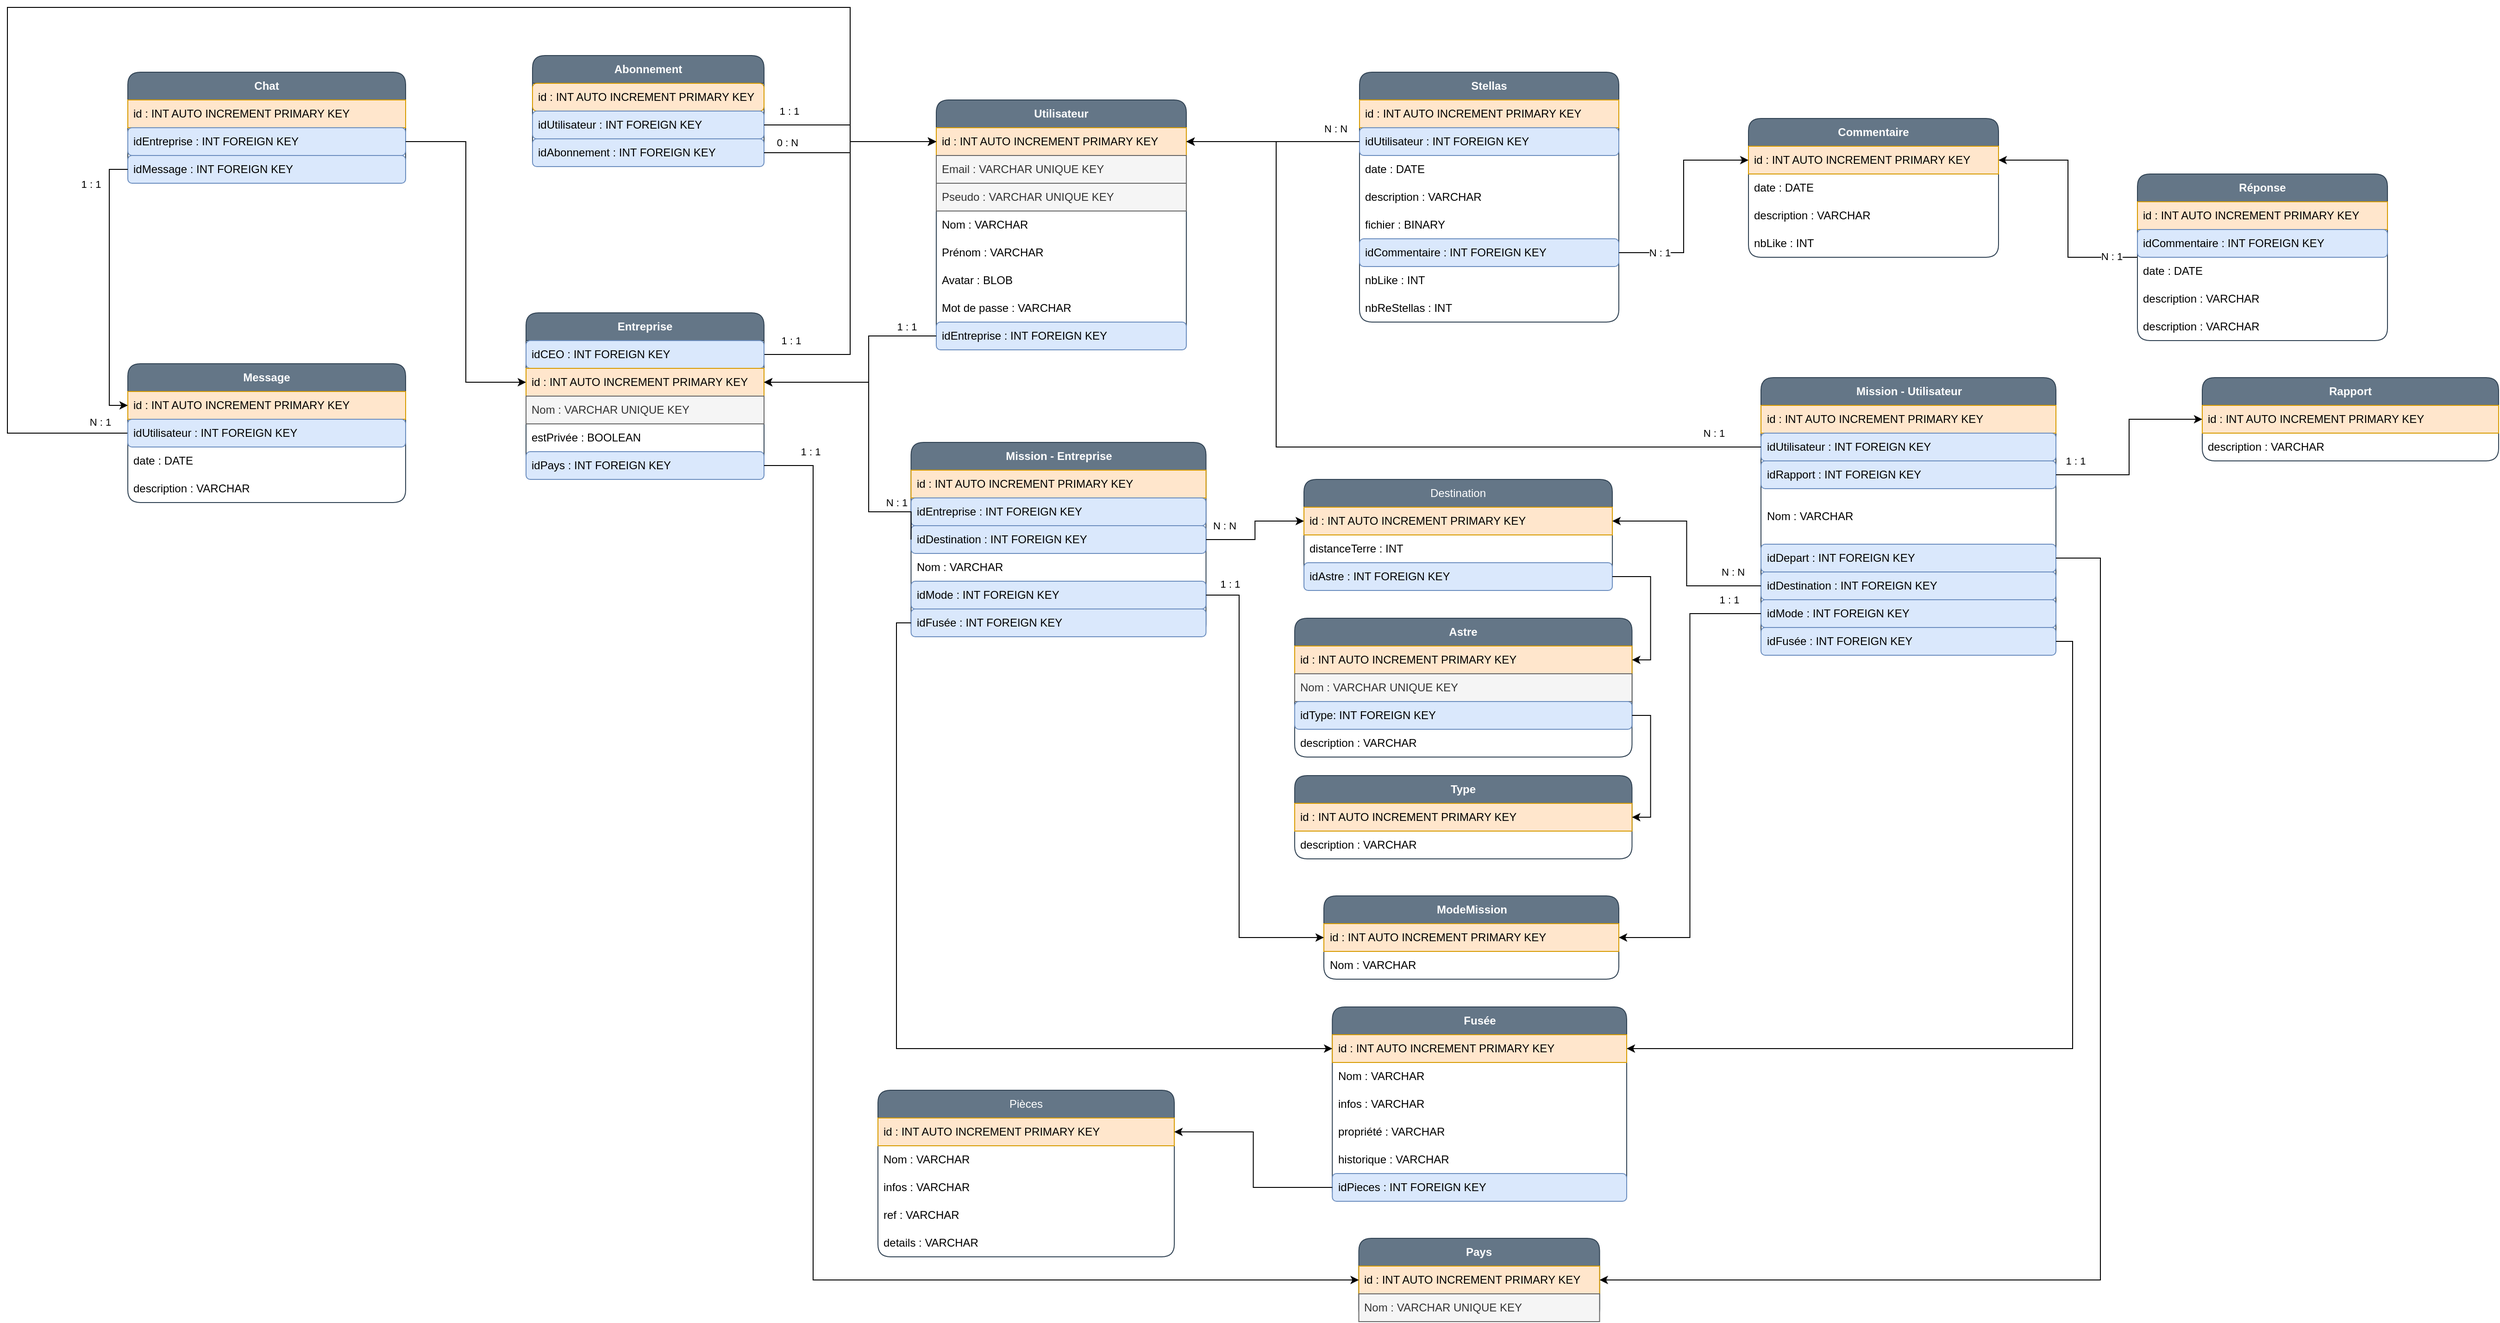 <mxfile version="20.6.0" type="device"><diagram id="YIaNs2E3oQlXvLPBKSdE" name="Page-1"><mxGraphModel dx="6325" dy="2394" grid="1" gridSize="10" guides="1" tooltips="1" connect="1" arrows="1" fold="1" page="1" pageScale="1" pageWidth="827" pageHeight="1169" math="0" shadow="0"><root><mxCell id="0"/><mxCell id="1" parent="0"/><mxCell id="1W0jb8UAsq2ZLeZGQv6c-2" value="&lt;b&gt;Utilisateur&lt;/b&gt;" style="swimlane;fontStyle=0;childLayout=stackLayout;horizontal=1;startSize=30;horizontalStack=0;resizeParent=1;resizeParentMax=0;resizeLast=0;collapsible=1;marginBottom=0;whiteSpace=wrap;html=1;rounded=1;fillColor=#647687;strokeColor=#314354;fontColor=#ffffff;" vertex="1" parent="1"><mxGeometry x="-87" y="300" width="270" height="270" as="geometry"/></mxCell><mxCell id="1W0jb8UAsq2ZLeZGQv6c-71" value="id : INT AUTO INCREMENT PRIMARY KEY" style="text;strokeColor=#d79b00;fillColor=#ffe6cc;align=left;verticalAlign=middle;spacingLeft=4;spacingRight=4;overflow=hidden;points=[[0,0.5],[1,0.5]];portConstraint=eastwest;rotatable=0;whiteSpace=wrap;html=1;" vertex="1" parent="1W0jb8UAsq2ZLeZGQv6c-2"><mxGeometry y="30" width="270" height="30" as="geometry"/></mxCell><mxCell id="1W0jb8UAsq2ZLeZGQv6c-69" value="Email : VARCHAR UNIQUE KEY" style="text;strokeColor=#666666;fillColor=#f5f5f5;align=left;verticalAlign=middle;spacingLeft=4;spacingRight=4;overflow=hidden;points=[[0,0.5],[1,0.5]];portConstraint=eastwest;rotatable=0;whiteSpace=wrap;html=1;fontColor=#333333;" vertex="1" parent="1W0jb8UAsq2ZLeZGQv6c-2"><mxGeometry y="60" width="270" height="30" as="geometry"/></mxCell><mxCell id="1W0jb8UAsq2ZLeZGQv6c-3" value="Pseudo : VARCHAR UNIQUE KEY" style="text;strokeColor=#666666;fillColor=#f5f5f5;align=left;verticalAlign=middle;spacingLeft=4;spacingRight=4;overflow=hidden;points=[[0,0.5],[1,0.5]];portConstraint=eastwest;rotatable=0;whiteSpace=wrap;html=1;fontColor=#333333;" vertex="1" parent="1W0jb8UAsq2ZLeZGQv6c-2"><mxGeometry y="90" width="270" height="30" as="geometry"/></mxCell><mxCell id="1W0jb8UAsq2ZLeZGQv6c-67" value="Nom : VARCHAR" style="text;strokeColor=none;fillColor=none;align=left;verticalAlign=middle;spacingLeft=4;spacingRight=4;overflow=hidden;points=[[0,0.5],[1,0.5]];portConstraint=eastwest;rotatable=0;whiteSpace=wrap;html=1;" vertex="1" parent="1W0jb8UAsq2ZLeZGQv6c-2"><mxGeometry y="120" width="270" height="30" as="geometry"/></mxCell><mxCell id="1W0jb8UAsq2ZLeZGQv6c-68" value="Prénom : VARCHAR" style="text;strokeColor=none;fillColor=none;align=left;verticalAlign=middle;spacingLeft=4;spacingRight=4;overflow=hidden;points=[[0,0.5],[1,0.5]];portConstraint=eastwest;rotatable=0;whiteSpace=wrap;html=1;" vertex="1" parent="1W0jb8UAsq2ZLeZGQv6c-2"><mxGeometry y="150" width="270" height="30" as="geometry"/></mxCell><mxCell id="1W0jb8UAsq2ZLeZGQv6c-72" value="Avatar : BLOB" style="text;strokeColor=none;fillColor=none;align=left;verticalAlign=middle;spacingLeft=4;spacingRight=4;overflow=hidden;points=[[0,0.5],[1,0.5]];portConstraint=eastwest;rotatable=0;whiteSpace=wrap;html=1;" vertex="1" parent="1W0jb8UAsq2ZLeZGQv6c-2"><mxGeometry y="180" width="270" height="30" as="geometry"/></mxCell><mxCell id="1W0jb8UAsq2ZLeZGQv6c-70" value="Mot de passe : VARCHAR" style="text;strokeColor=none;fillColor=none;align=left;verticalAlign=middle;spacingLeft=4;spacingRight=4;overflow=hidden;points=[[0,0.5],[1,0.5]];portConstraint=eastwest;rotatable=0;whiteSpace=wrap;html=1;" vertex="1" parent="1W0jb8UAsq2ZLeZGQv6c-2"><mxGeometry y="210" width="270" height="30" as="geometry"/></mxCell><mxCell id="1W0jb8UAsq2ZLeZGQv6c-85" value="idEntreprise : INT FOREIGN KEY" style="text;strokeColor=#6c8ebf;fillColor=#dae8fc;align=left;verticalAlign=middle;spacingLeft=4;spacingRight=4;overflow=hidden;points=[[0,0.5],[1,0.5]];portConstraint=eastwest;rotatable=0;whiteSpace=wrap;html=1;rounded=1;" vertex="1" parent="1W0jb8UAsq2ZLeZGQv6c-2"><mxGeometry y="240" width="270" height="30" as="geometry"/></mxCell><mxCell id="1W0jb8UAsq2ZLeZGQv6c-6" value="&lt;b&gt;Mission - Entreprise&lt;/b&gt;" style="swimlane;fontStyle=0;childLayout=stackLayout;horizontal=1;startSize=30;horizontalStack=0;resizeParent=1;resizeParentMax=0;resizeLast=0;collapsible=1;marginBottom=0;whiteSpace=wrap;html=1;rounded=1;fillColor=#647687;fontColor=#ffffff;strokeColor=#314354;" vertex="1" parent="1"><mxGeometry x="-114.25" y="670" width="318.5" height="210" as="geometry"/></mxCell><mxCell id="1W0jb8UAsq2ZLeZGQv6c-98" value="id : INT AUTO INCREMENT PRIMARY KEY" style="text;strokeColor=#d79b00;fillColor=#ffe6cc;align=left;verticalAlign=middle;spacingLeft=4;spacingRight=4;overflow=hidden;points=[[0,0.5],[1,0.5]];portConstraint=eastwest;rotatable=0;whiteSpace=wrap;html=1;" vertex="1" parent="1W0jb8UAsq2ZLeZGQv6c-6"><mxGeometry y="30" width="318.5" height="30" as="geometry"/></mxCell><mxCell id="1W0jb8UAsq2ZLeZGQv6c-105" value="idEntreprise : INT FOREIGN KEY" style="text;strokeColor=#6c8ebf;fillColor=#dae8fc;align=left;verticalAlign=middle;spacingLeft=4;spacingRight=4;overflow=hidden;points=[[0,0.5],[1,0.5]];portConstraint=eastwest;rotatable=0;whiteSpace=wrap;html=1;rounded=1;" vertex="1" parent="1W0jb8UAsq2ZLeZGQv6c-6"><mxGeometry y="60" width="318.5" height="30" as="geometry"/></mxCell><mxCell id="1W0jb8UAsq2ZLeZGQv6c-169" value="idDestination : INT FOREIGN KEY" style="text;strokeColor=#6c8ebf;fillColor=#dae8fc;align=left;verticalAlign=middle;spacingLeft=4;spacingRight=4;overflow=hidden;points=[[0,0.5],[1,0.5]];portConstraint=eastwest;rotatable=0;whiteSpace=wrap;html=1;rounded=1;" vertex="1" parent="1W0jb8UAsq2ZLeZGQv6c-6"><mxGeometry y="90" width="318.5" height="30" as="geometry"/></mxCell><mxCell id="1W0jb8UAsq2ZLeZGQv6c-108" value="Nom : VARCHAR" style="text;strokeColor=none;fillColor=none;align=left;verticalAlign=middle;spacingLeft=4;spacingRight=4;overflow=hidden;points=[[0,0.5],[1,0.5]];portConstraint=eastwest;rotatable=0;whiteSpace=wrap;html=1;" vertex="1" parent="1W0jb8UAsq2ZLeZGQv6c-6"><mxGeometry y="120" width="318.5" height="30" as="geometry"/></mxCell><mxCell id="1W0jb8UAsq2ZLeZGQv6c-115" value="idMode : INT FOREIGN KEY" style="text;strokeColor=#6c8ebf;fillColor=#dae8fc;align=left;verticalAlign=middle;spacingLeft=4;spacingRight=4;overflow=hidden;points=[[0,0.5],[1,0.5]];portConstraint=eastwest;rotatable=0;whiteSpace=wrap;html=1;rounded=1;" vertex="1" parent="1W0jb8UAsq2ZLeZGQv6c-6"><mxGeometry y="150" width="318.5" height="30" as="geometry"/></mxCell><mxCell id="1W0jb8UAsq2ZLeZGQv6c-195" value="idFusée : INT FOREIGN KEY" style="text;strokeColor=#6c8ebf;fillColor=#dae8fc;align=left;verticalAlign=middle;spacingLeft=4;spacingRight=4;overflow=hidden;points=[[0,0.5],[1,0.5]];portConstraint=eastwest;rotatable=0;whiteSpace=wrap;html=1;rounded=1;" vertex="1" parent="1W0jb8UAsq2ZLeZGQv6c-6"><mxGeometry y="180" width="318.5" height="30" as="geometry"/></mxCell><mxCell id="1W0jb8UAsq2ZLeZGQv6c-14" value="&lt;b&gt;Stellas&lt;/b&gt;" style="swimlane;fontStyle=0;childLayout=stackLayout;horizontal=1;startSize=30;horizontalStack=0;resizeParent=1;resizeParentMax=0;resizeLast=0;collapsible=1;marginBottom=0;whiteSpace=wrap;html=1;rounded=1;fillColor=#647687;fontColor=#ffffff;strokeColor=#314354;" vertex="1" parent="1"><mxGeometry x="370" y="270" width="280" height="270" as="geometry"/></mxCell><mxCell id="1W0jb8UAsq2ZLeZGQv6c-118" value="id : INT AUTO INCREMENT PRIMARY KEY" style="text;strokeColor=#d79b00;fillColor=#ffe6cc;align=left;verticalAlign=middle;spacingLeft=4;spacingRight=4;overflow=hidden;points=[[0,0.5],[1,0.5]];portConstraint=eastwest;rotatable=0;whiteSpace=wrap;html=1;" vertex="1" parent="1W0jb8UAsq2ZLeZGQv6c-14"><mxGeometry y="30" width="280" height="30" as="geometry"/></mxCell><mxCell id="1W0jb8UAsq2ZLeZGQv6c-119" value="idUtilisateur : INT FOREIGN KEY" style="text;strokeColor=#6c8ebf;fillColor=#dae8fc;align=left;verticalAlign=middle;spacingLeft=4;spacingRight=4;overflow=hidden;points=[[0,0.5],[1,0.5]];portConstraint=eastwest;rotatable=0;whiteSpace=wrap;html=1;rounded=1;" vertex="1" parent="1W0jb8UAsq2ZLeZGQv6c-14"><mxGeometry y="60" width="280" height="30" as="geometry"/></mxCell><mxCell id="1W0jb8UAsq2ZLeZGQv6c-15" value="date : DATE" style="text;strokeColor=none;fillColor=none;align=left;verticalAlign=middle;spacingLeft=4;spacingRight=4;overflow=hidden;points=[[0,0.5],[1,0.5]];portConstraint=eastwest;rotatable=0;whiteSpace=wrap;html=1;rounded=1;" vertex="1" parent="1W0jb8UAsq2ZLeZGQv6c-14"><mxGeometry y="90" width="280" height="30" as="geometry"/></mxCell><mxCell id="1W0jb8UAsq2ZLeZGQv6c-16" value="description : VARCHAR" style="text;strokeColor=none;fillColor=none;align=left;verticalAlign=middle;spacingLeft=4;spacingRight=4;overflow=hidden;points=[[0,0.5],[1,0.5]];portConstraint=eastwest;rotatable=0;whiteSpace=wrap;html=1;rounded=1;" vertex="1" parent="1W0jb8UAsq2ZLeZGQv6c-14"><mxGeometry y="120" width="280" height="30" as="geometry"/></mxCell><mxCell id="1W0jb8UAsq2ZLeZGQv6c-17" value="fichier : BINARY" style="text;strokeColor=none;fillColor=none;align=left;verticalAlign=middle;spacingLeft=4;spacingRight=4;overflow=hidden;points=[[0,0.5],[1,0.5]];portConstraint=eastwest;rotatable=0;whiteSpace=wrap;html=1;rounded=1;" vertex="1" parent="1W0jb8UAsq2ZLeZGQv6c-14"><mxGeometry y="150" width="280" height="30" as="geometry"/></mxCell><mxCell id="1W0jb8UAsq2ZLeZGQv6c-123" value="idCommentaire : INT FOREIGN KEY" style="text;strokeColor=#6c8ebf;fillColor=#dae8fc;align=left;verticalAlign=middle;spacingLeft=4;spacingRight=4;overflow=hidden;points=[[0,0.5],[1,0.5]];portConstraint=eastwest;rotatable=0;whiteSpace=wrap;html=1;rounded=1;" vertex="1" parent="1W0jb8UAsq2ZLeZGQv6c-14"><mxGeometry y="180" width="280" height="30" as="geometry"/></mxCell><mxCell id="1W0jb8UAsq2ZLeZGQv6c-130" value="nbLike : INT" style="text;strokeColor=none;fillColor=none;align=left;verticalAlign=middle;spacingLeft=4;spacingRight=4;overflow=hidden;points=[[0,0.5],[1,0.5]];portConstraint=eastwest;rotatable=0;whiteSpace=wrap;html=1;rounded=1;" vertex="1" parent="1W0jb8UAsq2ZLeZGQv6c-14"><mxGeometry y="210" width="280" height="30" as="geometry"/></mxCell><mxCell id="1W0jb8UAsq2ZLeZGQv6c-131" value="nbReStellas : INT" style="text;strokeColor=none;fillColor=none;align=left;verticalAlign=middle;spacingLeft=4;spacingRight=4;overflow=hidden;points=[[0,0.5],[1,0.5]];portConstraint=eastwest;rotatable=0;whiteSpace=wrap;html=1;rounded=1;" vertex="1" parent="1W0jb8UAsq2ZLeZGQv6c-14"><mxGeometry y="240" width="280" height="30" as="geometry"/></mxCell><mxCell id="1W0jb8UAsq2ZLeZGQv6c-31" value="&lt;b&gt;Rapport&lt;/b&gt;" style="swimlane;fontStyle=0;childLayout=stackLayout;horizontal=1;startSize=30;horizontalStack=0;resizeParent=1;resizeParentMax=0;resizeLast=0;collapsible=1;marginBottom=0;whiteSpace=wrap;html=1;rounded=1;fillColor=#647687;fontColor=#ffffff;strokeColor=#314354;" vertex="1" parent="1"><mxGeometry x="1280" y="600" width="320" height="90" as="geometry"/></mxCell><mxCell id="1W0jb8UAsq2ZLeZGQv6c-184" value="id : INT AUTO INCREMENT PRIMARY KEY" style="text;strokeColor=#d79b00;fillColor=#ffe6cc;align=left;verticalAlign=middle;spacingLeft=4;spacingRight=4;overflow=hidden;points=[[0,0.5],[1,0.5]];portConstraint=eastwest;rotatable=0;whiteSpace=wrap;html=1;" vertex="1" parent="1W0jb8UAsq2ZLeZGQv6c-31"><mxGeometry y="30" width="320" height="30" as="geometry"/></mxCell><mxCell id="1W0jb8UAsq2ZLeZGQv6c-34" value="description : VARCHAR" style="text;strokeColor=none;fillColor=none;align=left;verticalAlign=middle;spacingLeft=4;spacingRight=4;overflow=hidden;points=[[0,0.5],[1,0.5]];portConstraint=eastwest;rotatable=0;whiteSpace=wrap;html=1;rounded=1;" vertex="1" parent="1W0jb8UAsq2ZLeZGQv6c-31"><mxGeometry y="60" width="320" height="30" as="geometry"/></mxCell><mxCell id="1W0jb8UAsq2ZLeZGQv6c-96" style="edgeStyle=orthogonalEdgeStyle;rounded=0;orthogonalLoop=1;jettySize=auto;html=1;exitX=1;exitY=0.25;exitDx=0;exitDy=0;entryX=0;entryY=0.5;entryDx=0;entryDy=0;" edge="1" parent="1" source="1W0jb8UAsq2ZLeZGQv6c-35" target="1W0jb8UAsq2ZLeZGQv6c-71"><mxGeometry relative="1" as="geometry"/></mxCell><mxCell id="1W0jb8UAsq2ZLeZGQv6c-97" value="1 : 1" style="edgeLabel;html=1;align=center;verticalAlign=middle;resizable=0;points=[];" vertex="1" connectable="0" parent="1W0jb8UAsq2ZLeZGQv6c-96"><mxGeometry x="-0.86" relative="1" as="geometry"><mxPoint y="-15" as="offset"/></mxGeometry></mxCell><mxCell id="1W0jb8UAsq2ZLeZGQv6c-35" value="&lt;b&gt;Entreprise&lt;/b&gt;" style="swimlane;fontStyle=0;childLayout=stackLayout;horizontal=1;startSize=30;horizontalStack=0;resizeParent=1;resizeParentMax=0;resizeLast=0;collapsible=1;marginBottom=0;whiteSpace=wrap;html=1;rounded=1;fillColor=#647687;fontColor=#ffffff;strokeColor=#314354;" vertex="1" parent="1"><mxGeometry x="-530" y="530" width="257" height="180" as="geometry"/></mxCell><mxCell id="1W0jb8UAsq2ZLeZGQv6c-95" value="idCEO : INT FOREIGN KEY" style="text;strokeColor=#6c8ebf;fillColor=#dae8fc;align=left;verticalAlign=middle;spacingLeft=4;spacingRight=4;overflow=hidden;points=[[0,0.5],[1,0.5]];portConstraint=eastwest;rotatable=0;whiteSpace=wrap;html=1;rounded=1;" vertex="1" parent="1W0jb8UAsq2ZLeZGQv6c-35"><mxGeometry y="30" width="257" height="30" as="geometry"/></mxCell><mxCell id="1W0jb8UAsq2ZLeZGQv6c-81" value="id : INT AUTO INCREMENT PRIMARY KEY" style="text;strokeColor=#d79b00;fillColor=#ffe6cc;align=left;verticalAlign=middle;spacingLeft=4;spacingRight=4;overflow=hidden;points=[[0,0.5],[1,0.5]];portConstraint=eastwest;rotatable=0;whiteSpace=wrap;html=1;" vertex="1" parent="1W0jb8UAsq2ZLeZGQv6c-35"><mxGeometry y="60" width="257" height="30" as="geometry"/></mxCell><mxCell id="1W0jb8UAsq2ZLeZGQv6c-82" value="Nom : VARCHAR UNIQUE KEY" style="text;strokeColor=#666666;fillColor=#f5f5f5;align=left;verticalAlign=middle;spacingLeft=4;spacingRight=4;overflow=hidden;points=[[0,0.5],[1,0.5]];portConstraint=eastwest;rotatable=0;whiteSpace=wrap;html=1;fontColor=#333333;" vertex="1" parent="1W0jb8UAsq2ZLeZGQv6c-35"><mxGeometry y="90" width="257" height="30" as="geometry"/></mxCell><mxCell id="1W0jb8UAsq2ZLeZGQv6c-36" value="estPrivée : BOOLEAN" style="text;strokeColor=none;fillColor=none;align=left;verticalAlign=middle;spacingLeft=4;spacingRight=4;overflow=hidden;points=[[0,0.5],[1,0.5]];portConstraint=eastwest;rotatable=0;whiteSpace=wrap;html=1;rounded=1;" vertex="1" parent="1W0jb8UAsq2ZLeZGQv6c-35"><mxGeometry y="120" width="257" height="30" as="geometry"/></mxCell><mxCell id="1W0jb8UAsq2ZLeZGQv6c-91" value="idPays : INT FOREIGN KEY" style="text;strokeColor=#6c8ebf;fillColor=#dae8fc;align=left;verticalAlign=middle;spacingLeft=4;spacingRight=4;overflow=hidden;points=[[0,0.5],[1,0.5]];portConstraint=eastwest;rotatable=0;whiteSpace=wrap;html=1;rounded=1;" vertex="1" parent="1W0jb8UAsq2ZLeZGQv6c-35"><mxGeometry y="150" width="257" height="30" as="geometry"/></mxCell><mxCell id="1W0jb8UAsq2ZLeZGQv6c-39" value="&lt;b&gt;Pays&lt;/b&gt;" style="swimlane;fontStyle=0;childLayout=stackLayout;horizontal=1;startSize=30;horizontalStack=0;resizeParent=1;resizeParentMax=0;resizeLast=0;collapsible=1;marginBottom=0;whiteSpace=wrap;html=1;rounded=1;fillColor=#647687;fontColor=#ffffff;strokeColor=#314354;" vertex="1" parent="1"><mxGeometry x="369.25" y="1530" width="260" height="90" as="geometry"/></mxCell><mxCell id="1W0jb8UAsq2ZLeZGQv6c-89" value="id : INT AUTO INCREMENT PRIMARY KEY" style="text;strokeColor=#d79b00;fillColor=#ffe6cc;align=left;verticalAlign=middle;spacingLeft=4;spacingRight=4;overflow=hidden;points=[[0,0.5],[1,0.5]];portConstraint=eastwest;rotatable=0;whiteSpace=wrap;html=1;" vertex="1" parent="1W0jb8UAsq2ZLeZGQv6c-39"><mxGeometry y="30" width="260" height="30" as="geometry"/></mxCell><mxCell id="1W0jb8UAsq2ZLeZGQv6c-90" value="Nom : VARCHAR UNIQUE KEY" style="text;strokeColor=#666666;fillColor=#f5f5f5;align=left;verticalAlign=middle;spacingLeft=4;spacingRight=4;overflow=hidden;points=[[0,0.5],[1,0.5]];portConstraint=eastwest;rotatable=0;whiteSpace=wrap;html=1;fontColor=#333333;" vertex="1" parent="1W0jb8UAsq2ZLeZGQv6c-39"><mxGeometry y="60" width="260" height="30" as="geometry"/></mxCell><mxCell id="1W0jb8UAsq2ZLeZGQv6c-47" value="&lt;b&gt;Commentaire&lt;/b&gt;" style="swimlane;fontStyle=0;childLayout=stackLayout;horizontal=1;startSize=30;horizontalStack=0;resizeParent=1;resizeParentMax=0;resizeLast=0;collapsible=1;marginBottom=0;whiteSpace=wrap;html=1;rounded=1;fillColor=#647687;fontColor=#ffffff;strokeColor=#314354;" vertex="1" parent="1"><mxGeometry x="790" y="320" width="270" height="150" as="geometry"/></mxCell><mxCell id="1W0jb8UAsq2ZLeZGQv6c-124" value="id : INT AUTO INCREMENT PRIMARY KEY" style="text;strokeColor=#d79b00;fillColor=#ffe6cc;align=left;verticalAlign=middle;spacingLeft=4;spacingRight=4;overflow=hidden;points=[[0,0.5],[1,0.5]];portConstraint=eastwest;rotatable=0;whiteSpace=wrap;html=1;" vertex="1" parent="1W0jb8UAsq2ZLeZGQv6c-47"><mxGeometry y="30" width="270" height="30" as="geometry"/></mxCell><mxCell id="1W0jb8UAsq2ZLeZGQv6c-127" value="date : DATE" style="text;strokeColor=none;fillColor=none;align=left;verticalAlign=middle;spacingLeft=4;spacingRight=4;overflow=hidden;points=[[0,0.5],[1,0.5]];portConstraint=eastwest;rotatable=0;whiteSpace=wrap;html=1;rounded=1;" vertex="1" parent="1W0jb8UAsq2ZLeZGQv6c-47"><mxGeometry y="60" width="270" height="30" as="geometry"/></mxCell><mxCell id="1W0jb8UAsq2ZLeZGQv6c-128" value="description : VARCHAR" style="text;strokeColor=none;fillColor=none;align=left;verticalAlign=middle;spacingLeft=4;spacingRight=4;overflow=hidden;points=[[0,0.5],[1,0.5]];portConstraint=eastwest;rotatable=0;whiteSpace=wrap;html=1;rounded=1;" vertex="1" parent="1W0jb8UAsq2ZLeZGQv6c-47"><mxGeometry y="90" width="270" height="30" as="geometry"/></mxCell><mxCell id="1W0jb8UAsq2ZLeZGQv6c-248" value="nbLike : INT" style="text;strokeColor=none;fillColor=none;align=left;verticalAlign=middle;spacingLeft=4;spacingRight=4;overflow=hidden;points=[[0,0.5],[1,0.5]];portConstraint=eastwest;rotatable=0;whiteSpace=wrap;html=1;rounded=1;" vertex="1" parent="1W0jb8UAsq2ZLeZGQv6c-47"><mxGeometry y="120" width="270" height="30" as="geometry"/></mxCell><mxCell id="1W0jb8UAsq2ZLeZGQv6c-51" value="Destination" style="swimlane;fontStyle=0;childLayout=stackLayout;horizontal=1;startSize=30;horizontalStack=0;resizeParent=1;resizeParentMax=0;resizeLast=0;collapsible=1;marginBottom=0;whiteSpace=wrap;html=1;rounded=1;fillColor=#647687;fontColor=#ffffff;strokeColor=#314354;" vertex="1" parent="1"><mxGeometry x="310" y="710" width="333" height="120" as="geometry"/></mxCell><mxCell id="1W0jb8UAsq2ZLeZGQv6c-161" value="id : INT AUTO INCREMENT PRIMARY KEY" style="text;strokeColor=#d79b00;fillColor=#ffe6cc;align=left;verticalAlign=middle;spacingLeft=4;spacingRight=4;overflow=hidden;points=[[0,0.5],[1,0.5]];portConstraint=eastwest;rotatable=0;whiteSpace=wrap;html=1;" vertex="1" parent="1W0jb8UAsq2ZLeZGQv6c-51"><mxGeometry y="30" width="333" height="30" as="geometry"/></mxCell><mxCell id="1W0jb8UAsq2ZLeZGQv6c-53" value="distanceTerre : INT" style="text;strokeColor=none;fillColor=none;align=left;verticalAlign=middle;spacingLeft=4;spacingRight=4;overflow=hidden;points=[[0,0.5],[1,0.5]];portConstraint=eastwest;rotatable=0;whiteSpace=wrap;html=1;rounded=1;" vertex="1" parent="1W0jb8UAsq2ZLeZGQv6c-51"><mxGeometry y="60" width="333" height="30" as="geometry"/></mxCell><mxCell id="1W0jb8UAsq2ZLeZGQv6c-162" value="idAstre : INT FOREIGN KEY" style="text;strokeColor=#6c8ebf;fillColor=#dae8fc;align=left;verticalAlign=middle;spacingLeft=4;spacingRight=4;overflow=hidden;points=[[0,0.5],[1,0.5]];portConstraint=eastwest;rotatable=0;whiteSpace=wrap;html=1;rounded=1;" vertex="1" parent="1W0jb8UAsq2ZLeZGQv6c-51"><mxGeometry y="90" width="333" height="30" as="geometry"/></mxCell><mxCell id="1W0jb8UAsq2ZLeZGQv6c-55" value="&lt;b&gt;Chat&lt;/b&gt;" style="swimlane;fontStyle=0;childLayout=stackLayout;horizontal=1;startSize=30;horizontalStack=0;resizeParent=1;resizeParentMax=0;resizeLast=0;collapsible=1;marginBottom=0;whiteSpace=wrap;html=1;rounded=1;fillColor=#647687;fontColor=#ffffff;strokeColor=#314354;" vertex="1" parent="1"><mxGeometry x="-960" y="270" width="300" height="120" as="geometry"/></mxCell><mxCell id="1W0jb8UAsq2ZLeZGQv6c-132" value="id : INT AUTO INCREMENT PRIMARY KEY" style="text;strokeColor=#d79b00;fillColor=#ffe6cc;align=left;verticalAlign=middle;spacingLeft=4;spacingRight=4;overflow=hidden;points=[[0,0.5],[1,0.5]];portConstraint=eastwest;rotatable=0;whiteSpace=wrap;html=1;" vertex="1" parent="1W0jb8UAsq2ZLeZGQv6c-55"><mxGeometry y="30" width="300" height="30" as="geometry"/></mxCell><mxCell id="1W0jb8UAsq2ZLeZGQv6c-138" value="idEntreprise : INT FOREIGN KEY" style="text;strokeColor=#6c8ebf;fillColor=#dae8fc;align=left;verticalAlign=middle;spacingLeft=4;spacingRight=4;overflow=hidden;points=[[0,0.5],[1,0.5]];portConstraint=eastwest;rotatable=0;whiteSpace=wrap;html=1;rounded=1;" vertex="1" parent="1W0jb8UAsq2ZLeZGQv6c-55"><mxGeometry y="60" width="300" height="30" as="geometry"/></mxCell><mxCell id="1W0jb8UAsq2ZLeZGQv6c-142" value="idMessage : INT FOREIGN KEY" style="text;strokeColor=#6c8ebf;fillColor=#dae8fc;align=left;verticalAlign=middle;spacingLeft=4;spacingRight=4;overflow=hidden;points=[[0,0.5],[1,0.5]];portConstraint=eastwest;rotatable=0;whiteSpace=wrap;html=1;rounded=1;" vertex="1" parent="1W0jb8UAsq2ZLeZGQv6c-55"><mxGeometry y="90" width="300" height="30" as="geometry"/></mxCell><mxCell id="1W0jb8UAsq2ZLeZGQv6c-59" value="&lt;b&gt;Fusée&lt;/b&gt;" style="swimlane;fontStyle=0;childLayout=stackLayout;horizontal=1;startSize=30;horizontalStack=0;resizeParent=1;resizeParentMax=0;resizeLast=0;collapsible=1;marginBottom=0;whiteSpace=wrap;html=1;rounded=1;fillColor=#647687;fontColor=#ffffff;strokeColor=#314354;" vertex="1" parent="1"><mxGeometry x="340.63" y="1280" width="317.87" height="210" as="geometry"/></mxCell><mxCell id="1W0jb8UAsq2ZLeZGQv6c-187" value="id : INT AUTO INCREMENT PRIMARY KEY" style="text;strokeColor=#d79b00;fillColor=#ffe6cc;align=left;verticalAlign=middle;spacingLeft=4;spacingRight=4;overflow=hidden;points=[[0,0.5],[1,0.5]];portConstraint=eastwest;rotatable=0;whiteSpace=wrap;html=1;" vertex="1" parent="1W0jb8UAsq2ZLeZGQv6c-59"><mxGeometry y="30" width="317.87" height="30" as="geometry"/></mxCell><mxCell id="1W0jb8UAsq2ZLeZGQv6c-188" value="Nom : VARCHAR" style="text;strokeColor=none;fillColor=none;align=left;verticalAlign=middle;spacingLeft=4;spacingRight=4;overflow=hidden;points=[[0,0.5],[1,0.5]];portConstraint=eastwest;rotatable=0;whiteSpace=wrap;html=1;" vertex="1" parent="1W0jb8UAsq2ZLeZGQv6c-59"><mxGeometry y="60" width="317.87" height="30" as="geometry"/></mxCell><mxCell id="1W0jb8UAsq2ZLeZGQv6c-62" value="infos : VARCHAR" style="text;strokeColor=none;fillColor=none;align=left;verticalAlign=middle;spacingLeft=4;spacingRight=4;overflow=hidden;points=[[0,0.5],[1,0.5]];portConstraint=eastwest;rotatable=0;whiteSpace=wrap;html=1;rounded=1;" vertex="1" parent="1W0jb8UAsq2ZLeZGQv6c-59"><mxGeometry y="90" width="317.87" height="30" as="geometry"/></mxCell><mxCell id="1W0jb8UAsq2ZLeZGQv6c-190" value="propriété : VARCHAR" style="text;strokeColor=none;fillColor=none;align=left;verticalAlign=middle;spacingLeft=4;spacingRight=4;overflow=hidden;points=[[0,0.5],[1,0.5]];portConstraint=eastwest;rotatable=0;whiteSpace=wrap;html=1;rounded=1;" vertex="1" parent="1W0jb8UAsq2ZLeZGQv6c-59"><mxGeometry y="120" width="317.87" height="30" as="geometry"/></mxCell><mxCell id="1W0jb8UAsq2ZLeZGQv6c-193" value="historique : VARCHAR" style="text;strokeColor=none;fillColor=none;align=left;verticalAlign=middle;spacingLeft=4;spacingRight=4;overflow=hidden;points=[[0,0.5],[1,0.5]];portConstraint=eastwest;rotatable=0;whiteSpace=wrap;html=1;rounded=1;" vertex="1" parent="1W0jb8UAsq2ZLeZGQv6c-59"><mxGeometry y="150" width="317.87" height="30" as="geometry"/></mxCell><mxCell id="1W0jb8UAsq2ZLeZGQv6c-189" value="idPieces : INT FOREIGN KEY" style="text;strokeColor=#6c8ebf;fillColor=#dae8fc;align=left;verticalAlign=middle;spacingLeft=4;spacingRight=4;overflow=hidden;points=[[0,0.5],[1,0.5]];portConstraint=eastwest;rotatable=0;whiteSpace=wrap;html=1;rounded=1;" vertex="1" parent="1W0jb8UAsq2ZLeZGQv6c-59"><mxGeometry y="180" width="317.87" height="30" as="geometry"/></mxCell><mxCell id="1W0jb8UAsq2ZLeZGQv6c-63" value="Pièces" style="swimlane;fontStyle=0;childLayout=stackLayout;horizontal=1;startSize=30;horizontalStack=0;resizeParent=1;resizeParentMax=0;resizeLast=0;collapsible=1;marginBottom=0;whiteSpace=wrap;html=1;rounded=1;fillColor=#647687;fontColor=#ffffff;strokeColor=#314354;" vertex="1" parent="1"><mxGeometry x="-150" y="1370" width="320" height="180" as="geometry"/></mxCell><mxCell id="1W0jb8UAsq2ZLeZGQv6c-191" value="id : INT AUTO INCREMENT PRIMARY KEY" style="text;strokeColor=#d79b00;fillColor=#ffe6cc;align=left;verticalAlign=middle;spacingLeft=4;spacingRight=4;overflow=hidden;points=[[0,0.5],[1,0.5]];portConstraint=eastwest;rotatable=0;whiteSpace=wrap;html=1;" vertex="1" parent="1W0jb8UAsq2ZLeZGQv6c-63"><mxGeometry y="30" width="320" height="30" as="geometry"/></mxCell><mxCell id="1W0jb8UAsq2ZLeZGQv6c-64" value="Nom : VARCHAR" style="text;strokeColor=none;fillColor=none;align=left;verticalAlign=middle;spacingLeft=4;spacingRight=4;overflow=hidden;points=[[0,0.5],[1,0.5]];portConstraint=eastwest;rotatable=0;whiteSpace=wrap;html=1;rounded=1;" vertex="1" parent="1W0jb8UAsq2ZLeZGQv6c-63"><mxGeometry y="60" width="320" height="30" as="geometry"/></mxCell><mxCell id="1W0jb8UAsq2ZLeZGQv6c-192" value="infos : VARCHAR" style="text;strokeColor=none;fillColor=none;align=left;verticalAlign=middle;spacingLeft=4;spacingRight=4;overflow=hidden;points=[[0,0.5],[1,0.5]];portConstraint=eastwest;rotatable=0;whiteSpace=wrap;html=1;rounded=1;" vertex="1" parent="1W0jb8UAsq2ZLeZGQv6c-63"><mxGeometry y="90" width="320" height="30" as="geometry"/></mxCell><mxCell id="1W0jb8UAsq2ZLeZGQv6c-65" value="ref : VARCHAR" style="text;strokeColor=none;fillColor=none;align=left;verticalAlign=middle;spacingLeft=4;spacingRight=4;overflow=hidden;points=[[0,0.5],[1,0.5]];portConstraint=eastwest;rotatable=0;whiteSpace=wrap;html=1;rounded=1;" vertex="1" parent="1W0jb8UAsq2ZLeZGQv6c-63"><mxGeometry y="120" width="320" height="30" as="geometry"/></mxCell><mxCell id="1W0jb8UAsq2ZLeZGQv6c-66" value="details : VARCHAR" style="text;strokeColor=none;fillColor=none;align=left;verticalAlign=middle;spacingLeft=4;spacingRight=4;overflow=hidden;points=[[0,0.5],[1,0.5]];portConstraint=eastwest;rotatable=0;whiteSpace=wrap;html=1;rounded=1;" vertex="1" parent="1W0jb8UAsq2ZLeZGQv6c-63"><mxGeometry y="150" width="320" height="30" as="geometry"/></mxCell><mxCell id="1W0jb8UAsq2ZLeZGQv6c-73" value="&lt;b&gt;Abonnement&lt;/b&gt;" style="swimlane;fontStyle=0;childLayout=stackLayout;horizontal=1;startSize=30;horizontalStack=0;resizeParent=1;resizeParentMax=0;resizeLast=0;collapsible=1;marginBottom=0;whiteSpace=wrap;html=1;rounded=1;fillColor=#647687;fontColor=#ffffff;strokeColor=#314354;" vertex="1" parent="1"><mxGeometry x="-523" y="252" width="250" height="120" as="geometry"/></mxCell><mxCell id="1W0jb8UAsq2ZLeZGQv6c-76" value="id : INT AUTO INCREMENT PRIMARY KEY" style="text;strokeColor=#d79b00;fillColor=#ffe6cc;align=left;verticalAlign=middle;spacingLeft=4;spacingRight=4;overflow=hidden;points=[[0,0.5],[1,0.5]];portConstraint=eastwest;rotatable=0;whiteSpace=wrap;html=1;rounded=1;" vertex="1" parent="1W0jb8UAsq2ZLeZGQv6c-73"><mxGeometry y="30" width="250" height="30" as="geometry"/></mxCell><mxCell id="1W0jb8UAsq2ZLeZGQv6c-74" value="idUtilisateur : INT FOREIGN KEY" style="text;strokeColor=#6c8ebf;fillColor=#dae8fc;align=left;verticalAlign=middle;spacingLeft=4;spacingRight=4;overflow=hidden;points=[[0,0.5],[1,0.5]];portConstraint=eastwest;rotatable=0;whiteSpace=wrap;html=1;rounded=1;" vertex="1" parent="1W0jb8UAsq2ZLeZGQv6c-73"><mxGeometry y="60" width="250" height="30" as="geometry"/></mxCell><mxCell id="1W0jb8UAsq2ZLeZGQv6c-75" value="idAbonnement : INT FOREIGN KEY" style="text;strokeColor=#6c8ebf;fillColor=#dae8fc;align=left;verticalAlign=middle;spacingLeft=4;spacingRight=4;overflow=hidden;points=[[0,0.5],[1,0.5]];portConstraint=eastwest;rotatable=0;whiteSpace=wrap;html=1;rounded=1;" vertex="1" parent="1W0jb8UAsq2ZLeZGQv6c-73"><mxGeometry y="90" width="250" height="30" as="geometry"/></mxCell><mxCell id="1W0jb8UAsq2ZLeZGQv6c-77" style="edgeStyle=orthogonalEdgeStyle;rounded=0;orthogonalLoop=1;jettySize=auto;html=1;entryX=0;entryY=0.5;entryDx=0;entryDy=0;" edge="1" parent="1" source="1W0jb8UAsq2ZLeZGQv6c-74" target="1W0jb8UAsq2ZLeZGQv6c-71"><mxGeometry relative="1" as="geometry"/></mxCell><mxCell id="1W0jb8UAsq2ZLeZGQv6c-83" value="1 : 1" style="edgeLabel;html=1;align=center;verticalAlign=middle;resizable=0;points=[];" vertex="1" connectable="0" parent="1W0jb8UAsq2ZLeZGQv6c-77"><mxGeometry x="-0.723" relative="1" as="geometry"><mxPoint x="-2" y="-15" as="offset"/></mxGeometry></mxCell><mxCell id="1W0jb8UAsq2ZLeZGQv6c-80" style="edgeStyle=orthogonalEdgeStyle;rounded=0;orthogonalLoop=1;jettySize=auto;html=1;entryX=0;entryY=0.5;entryDx=0;entryDy=0;" edge="1" parent="1" source="1W0jb8UAsq2ZLeZGQv6c-75" target="1W0jb8UAsq2ZLeZGQv6c-71"><mxGeometry relative="1" as="geometry"/></mxCell><mxCell id="1W0jb8UAsq2ZLeZGQv6c-84" value="0 : N" style="edgeLabel;html=1;align=center;verticalAlign=middle;resizable=0;points=[];" vertex="1" connectable="0" parent="1W0jb8UAsq2ZLeZGQv6c-80"><mxGeometry x="-0.78" y="1" relative="1" as="geometry"><mxPoint x="3" y="-10" as="offset"/></mxGeometry></mxCell><mxCell id="1W0jb8UAsq2ZLeZGQv6c-86" style="edgeStyle=orthogonalEdgeStyle;rounded=0;orthogonalLoop=1;jettySize=auto;html=1;entryX=1;entryY=0.5;entryDx=0;entryDy=0;" edge="1" parent="1" source="1W0jb8UAsq2ZLeZGQv6c-85" target="1W0jb8UAsq2ZLeZGQv6c-81"><mxGeometry relative="1" as="geometry"><Array as="points"><mxPoint x="-160" y="555"/><mxPoint x="-160" y="605"/></Array></mxGeometry></mxCell><mxCell id="1W0jb8UAsq2ZLeZGQv6c-88" value="1 : 1" style="edgeLabel;html=1;align=center;verticalAlign=middle;resizable=0;points=[];" vertex="1" connectable="0" parent="1W0jb8UAsq2ZLeZGQv6c-86"><mxGeometry x="-0.592" y="2" relative="1" as="geometry"><mxPoint x="16" y="-12" as="offset"/></mxGeometry></mxCell><mxCell id="1W0jb8UAsq2ZLeZGQv6c-99" value="&lt;b&gt;Mission - Utilisateur&lt;/b&gt;" style="swimlane;fontStyle=0;childLayout=stackLayout;horizontal=1;startSize=30;horizontalStack=0;resizeParent=1;resizeParentMax=0;resizeLast=0;collapsible=1;marginBottom=0;whiteSpace=wrap;html=1;rounded=1;fillColor=#647687;fontColor=#ffffff;strokeColor=#314354;" vertex="1" parent="1"><mxGeometry x="803.5" y="600" width="318.5" height="300" as="geometry"/></mxCell><mxCell id="1W0jb8UAsq2ZLeZGQv6c-100" value="id : INT AUTO INCREMENT PRIMARY KEY" style="text;strokeColor=#d79b00;fillColor=#ffe6cc;align=left;verticalAlign=middle;spacingLeft=4;spacingRight=4;overflow=hidden;points=[[0,0.5],[1,0.5]];portConstraint=eastwest;rotatable=0;whiteSpace=wrap;html=1;" vertex="1" parent="1W0jb8UAsq2ZLeZGQv6c-99"><mxGeometry y="30" width="318.5" height="30" as="geometry"/></mxCell><mxCell id="1W0jb8UAsq2ZLeZGQv6c-154" value="idUtilisateur : INT FOREIGN KEY" style="text;strokeColor=#6c8ebf;fillColor=#dae8fc;align=left;verticalAlign=middle;spacingLeft=4;spacingRight=4;overflow=hidden;points=[[0,0.5],[1,0.5]];portConstraint=eastwest;rotatable=0;whiteSpace=wrap;html=1;rounded=1;" vertex="1" parent="1W0jb8UAsq2ZLeZGQv6c-99"><mxGeometry y="60" width="318.5" height="30" as="geometry"/></mxCell><mxCell id="1W0jb8UAsq2ZLeZGQv6c-183" value="idRapport : INT FOREIGN KEY" style="text;strokeColor=#6c8ebf;fillColor=#dae8fc;align=left;verticalAlign=middle;spacingLeft=4;spacingRight=4;overflow=hidden;points=[[0,0.5],[1,0.5]];portConstraint=eastwest;rotatable=0;whiteSpace=wrap;html=1;rounded=1;" vertex="1" parent="1W0jb8UAsq2ZLeZGQv6c-99"><mxGeometry y="90" width="318.5" height="30" as="geometry"/></mxCell><mxCell id="1W0jb8UAsq2ZLeZGQv6c-157" value="Nom : VARCHAR" style="text;strokeColor=none;fillColor=none;align=left;verticalAlign=middle;spacingLeft=4;spacingRight=4;overflow=hidden;points=[[0,0.5],[1,0.5]];portConstraint=eastwest;rotatable=0;whiteSpace=wrap;html=1;" vertex="1" parent="1W0jb8UAsq2ZLeZGQv6c-99"><mxGeometry y="120" width="318.5" height="60" as="geometry"/></mxCell><mxCell id="1W0jb8UAsq2ZLeZGQv6c-158" value="idDepart : INT FOREIGN KEY" style="text;strokeColor=#6c8ebf;fillColor=#dae8fc;align=left;verticalAlign=middle;spacingLeft=4;spacingRight=4;overflow=hidden;points=[[0,0.5],[1,0.5]];portConstraint=eastwest;rotatable=0;whiteSpace=wrap;html=1;rounded=1;" vertex="1" parent="1W0jb8UAsq2ZLeZGQv6c-99"><mxGeometry y="180" width="318.5" height="30" as="geometry"/></mxCell><mxCell id="1W0jb8UAsq2ZLeZGQv6c-168" value="idDestination : INT FOREIGN KEY" style="text;strokeColor=#6c8ebf;fillColor=#dae8fc;align=left;verticalAlign=middle;spacingLeft=4;spacingRight=4;overflow=hidden;points=[[0,0.5],[1,0.5]];portConstraint=eastwest;rotatable=0;whiteSpace=wrap;html=1;rounded=1;" vertex="1" parent="1W0jb8UAsq2ZLeZGQv6c-99"><mxGeometry y="210" width="318.5" height="30" as="geometry"/></mxCell><mxCell id="1W0jb8UAsq2ZLeZGQv6c-177" value="idMode : INT FOREIGN KEY" style="text;strokeColor=#6c8ebf;fillColor=#dae8fc;align=left;verticalAlign=middle;spacingLeft=4;spacingRight=4;overflow=hidden;points=[[0,0.5],[1,0.5]];portConstraint=eastwest;rotatable=0;whiteSpace=wrap;html=1;rounded=1;" vertex="1" parent="1W0jb8UAsq2ZLeZGQv6c-99"><mxGeometry y="240" width="318.5" height="30" as="geometry"/></mxCell><mxCell id="1W0jb8UAsq2ZLeZGQv6c-196" value="idFusée : INT FOREIGN KEY" style="text;strokeColor=#6c8ebf;fillColor=#dae8fc;align=left;verticalAlign=middle;spacingLeft=4;spacingRight=4;overflow=hidden;points=[[0,0.5],[1,0.5]];portConstraint=eastwest;rotatable=0;whiteSpace=wrap;html=1;rounded=1;" vertex="1" parent="1W0jb8UAsq2ZLeZGQv6c-99"><mxGeometry y="270" width="318.5" height="30" as="geometry"/></mxCell><mxCell id="1W0jb8UAsq2ZLeZGQv6c-106" style="edgeStyle=orthogonalEdgeStyle;rounded=0;orthogonalLoop=1;jettySize=auto;html=1;entryX=1;entryY=0.5;entryDx=0;entryDy=0;exitX=0;exitY=0.5;exitDx=0;exitDy=0;" edge="1" parent="1" source="1W0jb8UAsq2ZLeZGQv6c-6" target="1W0jb8UAsq2ZLeZGQv6c-81"><mxGeometry relative="1" as="geometry"><Array as="points"><mxPoint x="-160" y="745"/><mxPoint x="-160" y="605"/></Array></mxGeometry></mxCell><mxCell id="1W0jb8UAsq2ZLeZGQv6c-107" value="N : 1" style="edgeLabel;html=1;align=center;verticalAlign=middle;resizable=0;points=[];" vertex="1" connectable="0" parent="1W0jb8UAsq2ZLeZGQv6c-106"><mxGeometry x="-0.878" y="2" relative="1" as="geometry"><mxPoint x="-14" y="-20" as="offset"/></mxGeometry></mxCell><mxCell id="1W0jb8UAsq2ZLeZGQv6c-109" value="&lt;b&gt;ModeMission&lt;/b&gt;" style="swimlane;fontStyle=0;childLayout=stackLayout;horizontal=1;startSize=30;horizontalStack=0;resizeParent=1;resizeParentMax=0;resizeLast=0;collapsible=1;marginBottom=0;whiteSpace=wrap;html=1;rounded=1;fillColor=#647687;fontColor=#ffffff;strokeColor=#314354;" vertex="1" parent="1"><mxGeometry x="331.5" y="1160" width="318.5" height="90" as="geometry"/></mxCell><mxCell id="1W0jb8UAsq2ZLeZGQv6c-110" value="id : INT AUTO INCREMENT PRIMARY KEY" style="text;strokeColor=#d79b00;fillColor=#ffe6cc;align=left;verticalAlign=middle;spacingLeft=4;spacingRight=4;overflow=hidden;points=[[0,0.5],[1,0.5]];portConstraint=eastwest;rotatable=0;whiteSpace=wrap;html=1;" vertex="1" parent="1W0jb8UAsq2ZLeZGQv6c-109"><mxGeometry y="30" width="318.5" height="30" as="geometry"/></mxCell><mxCell id="1W0jb8UAsq2ZLeZGQv6c-112" value="Nom : VARCHAR" style="text;strokeColor=none;fillColor=none;align=left;verticalAlign=middle;spacingLeft=4;spacingRight=4;overflow=hidden;points=[[0,0.5],[1,0.5]];portConstraint=eastwest;rotatable=0;whiteSpace=wrap;html=1;" vertex="1" parent="1W0jb8UAsq2ZLeZGQv6c-109"><mxGeometry y="60" width="318.5" height="30" as="geometry"/></mxCell><mxCell id="1W0jb8UAsq2ZLeZGQv6c-116" style="edgeStyle=orthogonalEdgeStyle;rounded=0;orthogonalLoop=1;jettySize=auto;html=1;exitX=1;exitY=0.5;exitDx=0;exitDy=0;entryX=0;entryY=0.5;entryDx=0;entryDy=0;" edge="1" parent="1" source="1W0jb8UAsq2ZLeZGQv6c-115" target="1W0jb8UAsq2ZLeZGQv6c-110"><mxGeometry relative="1" as="geometry"><Array as="points"><mxPoint x="240" y="835"/><mxPoint x="240" y="1205"/></Array></mxGeometry></mxCell><mxCell id="1W0jb8UAsq2ZLeZGQv6c-117" value="1 : 1" style="edgeLabel;html=1;align=center;verticalAlign=middle;resizable=0;points=[];" vertex="1" connectable="0" parent="1W0jb8UAsq2ZLeZGQv6c-116"><mxGeometry x="-0.829" y="3" relative="1" as="geometry"><mxPoint x="-13" y="-19" as="offset"/></mxGeometry></mxCell><mxCell id="1W0jb8UAsq2ZLeZGQv6c-120" style="edgeStyle=orthogonalEdgeStyle;rounded=0;orthogonalLoop=1;jettySize=auto;html=1;" edge="1" parent="1" source="1W0jb8UAsq2ZLeZGQv6c-119" target="1W0jb8UAsq2ZLeZGQv6c-71"><mxGeometry relative="1" as="geometry"/></mxCell><mxCell id="1W0jb8UAsq2ZLeZGQv6c-121" value="N : N" style="edgeLabel;html=1;align=center;verticalAlign=middle;resizable=0;points=[];" vertex="1" connectable="0" parent="1W0jb8UAsq2ZLeZGQv6c-120"><mxGeometry x="-0.87" y="-3" relative="1" as="geometry"><mxPoint x="-14" y="-11" as="offset"/></mxGeometry></mxCell><mxCell id="1W0jb8UAsq2ZLeZGQv6c-125" style="edgeStyle=orthogonalEdgeStyle;rounded=0;orthogonalLoop=1;jettySize=auto;html=1;" edge="1" parent="1" source="1W0jb8UAsq2ZLeZGQv6c-123" target="1W0jb8UAsq2ZLeZGQv6c-124"><mxGeometry relative="1" as="geometry"/></mxCell><mxCell id="1W0jb8UAsq2ZLeZGQv6c-126" value="N : 1" style="edgeLabel;html=1;align=center;verticalAlign=middle;resizable=0;points=[];" vertex="1" connectable="0" parent="1W0jb8UAsq2ZLeZGQv6c-125"><mxGeometry x="-0.637" relative="1" as="geometry"><mxPoint as="offset"/></mxGeometry></mxCell><mxCell id="1W0jb8UAsq2ZLeZGQv6c-181" style="edgeStyle=orthogonalEdgeStyle;rounded=0;orthogonalLoop=1;jettySize=auto;html=1;entryX=0;entryY=0.5;entryDx=0;entryDy=0;" edge="1" parent="1" target="1W0jb8UAsq2ZLeZGQv6c-71"><mxGeometry relative="1" as="geometry"><mxPoint x="-960" y="660" as="sourcePoint"/><mxPoint x="-160" y="360" as="targetPoint"/><Array as="points"><mxPoint x="-1090" y="660"/><mxPoint x="-1090" y="200"/><mxPoint x="-180" y="200"/><mxPoint x="-180" y="345"/></Array></mxGeometry></mxCell><mxCell id="1W0jb8UAsq2ZLeZGQv6c-182" value="N : 1" style="edgeLabel;html=1;align=center;verticalAlign=middle;resizable=0;points=[];" vertex="1" connectable="0" parent="1W0jb8UAsq2ZLeZGQv6c-181"><mxGeometry x="0.798" y="-4" relative="1" as="geometry"><mxPoint x="-806" y="385" as="offset"/></mxGeometry></mxCell><mxCell id="1W0jb8UAsq2ZLeZGQv6c-133" value="&lt;b&gt;Message&lt;/b&gt;" style="swimlane;fontStyle=0;childLayout=stackLayout;horizontal=1;startSize=30;horizontalStack=0;resizeParent=1;resizeParentMax=0;resizeLast=0;collapsible=1;marginBottom=0;whiteSpace=wrap;html=1;rounded=1;fillColor=#647687;fontColor=#ffffff;strokeColor=#314354;" vertex="1" parent="1"><mxGeometry x="-960" y="585" width="300" height="150" as="geometry"/></mxCell><mxCell id="1W0jb8UAsq2ZLeZGQv6c-134" value="id : INT AUTO INCREMENT PRIMARY KEY" style="text;strokeColor=#d79b00;fillColor=#ffe6cc;align=left;verticalAlign=middle;spacingLeft=4;spacingRight=4;overflow=hidden;points=[[0,0.5],[1,0.5]];portConstraint=eastwest;rotatable=0;whiteSpace=wrap;html=1;" vertex="1" parent="1W0jb8UAsq2ZLeZGQv6c-133"><mxGeometry y="30" width="300" height="30" as="geometry"/></mxCell><mxCell id="1W0jb8UAsq2ZLeZGQv6c-145" value="idUtilisateur : INT FOREIGN KEY" style="text;strokeColor=#6c8ebf;fillColor=#dae8fc;align=left;verticalAlign=middle;spacingLeft=4;spacingRight=4;overflow=hidden;points=[[0,0.5],[1,0.5]];portConstraint=eastwest;rotatable=0;whiteSpace=wrap;html=1;rounded=1;" vertex="1" parent="1W0jb8UAsq2ZLeZGQv6c-133"><mxGeometry y="60" width="300" height="30" as="geometry"/></mxCell><mxCell id="1W0jb8UAsq2ZLeZGQv6c-148" value="date : DATE" style="text;strokeColor=none;fillColor=none;align=left;verticalAlign=middle;spacingLeft=4;spacingRight=4;overflow=hidden;points=[[0,0.5],[1,0.5]];portConstraint=eastwest;rotatable=0;whiteSpace=wrap;html=1;rounded=1;" vertex="1" parent="1W0jb8UAsq2ZLeZGQv6c-133"><mxGeometry y="90" width="300" height="30" as="geometry"/></mxCell><mxCell id="1W0jb8UAsq2ZLeZGQv6c-147" value="description : VARCHAR" style="text;strokeColor=none;fillColor=none;align=left;verticalAlign=middle;spacingLeft=4;spacingRight=4;overflow=hidden;points=[[0,0.5],[1,0.5]];portConstraint=eastwest;rotatable=0;whiteSpace=wrap;html=1;rounded=1;" vertex="1" parent="1W0jb8UAsq2ZLeZGQv6c-133"><mxGeometry y="120" width="300" height="30" as="geometry"/></mxCell><mxCell id="1W0jb8UAsq2ZLeZGQv6c-143" style="edgeStyle=orthogonalEdgeStyle;rounded=0;orthogonalLoop=1;jettySize=auto;html=1;entryX=0;entryY=0.5;entryDx=0;entryDy=0;" edge="1" parent="1" source="1W0jb8UAsq2ZLeZGQv6c-142" target="1W0jb8UAsq2ZLeZGQv6c-134"><mxGeometry relative="1" as="geometry"><mxPoint x="-950" y="510" as="targetPoint"/></mxGeometry></mxCell><mxCell id="1W0jb8UAsq2ZLeZGQv6c-144" value="1 : 1" style="edgeLabel;html=1;align=center;verticalAlign=middle;resizable=0;points=[];" vertex="1" connectable="0" parent="1W0jb8UAsq2ZLeZGQv6c-143"><mxGeometry x="-0.747" relative="1" as="geometry"><mxPoint x="-20" y="-2" as="offset"/></mxGeometry></mxCell><mxCell id="1W0jb8UAsq2ZLeZGQv6c-146" style="edgeStyle=orthogonalEdgeStyle;rounded=0;orthogonalLoop=1;jettySize=auto;html=1;entryX=0;entryY=0.5;entryDx=0;entryDy=0;" edge="1" parent="1" source="1W0jb8UAsq2ZLeZGQv6c-138" target="1W0jb8UAsq2ZLeZGQv6c-81"><mxGeometry relative="1" as="geometry"/></mxCell><mxCell id="1W0jb8UAsq2ZLeZGQv6c-149" value="&lt;b&gt;Astre&lt;/b&gt;" style="swimlane;fontStyle=0;childLayout=stackLayout;horizontal=1;startSize=30;horizontalStack=0;resizeParent=1;resizeParentMax=0;resizeLast=0;collapsible=1;marginBottom=0;whiteSpace=wrap;html=1;rounded=1;fillColor=#647687;fontColor=#ffffff;strokeColor=#314354;" vertex="1" parent="1"><mxGeometry x="300" y="860" width="364.25" height="150" as="geometry"/></mxCell><mxCell id="1W0jb8UAsq2ZLeZGQv6c-163" value="id : INT AUTO INCREMENT PRIMARY KEY" style="text;strokeColor=#d79b00;fillColor=#ffe6cc;align=left;verticalAlign=middle;spacingLeft=4;spacingRight=4;overflow=hidden;points=[[0,0.5],[1,0.5]];portConstraint=eastwest;rotatable=0;whiteSpace=wrap;html=1;" vertex="1" parent="1W0jb8UAsq2ZLeZGQv6c-149"><mxGeometry y="30" width="364.25" height="30" as="geometry"/></mxCell><mxCell id="1W0jb8UAsq2ZLeZGQv6c-164" value="Nom : VARCHAR UNIQUE KEY" style="text;strokeColor=#666666;fillColor=#f5f5f5;align=left;verticalAlign=middle;spacingLeft=4;spacingRight=4;overflow=hidden;points=[[0,0.5],[1,0.5]];portConstraint=eastwest;rotatable=0;whiteSpace=wrap;html=1;fontColor=#333333;" vertex="1" parent="1W0jb8UAsq2ZLeZGQv6c-149"><mxGeometry y="60" width="364.25" height="30" as="geometry"/></mxCell><mxCell id="1W0jb8UAsq2ZLeZGQv6c-254" value="idType: INT FOREIGN KEY" style="text;strokeColor=#6c8ebf;fillColor=#dae8fc;align=left;verticalAlign=middle;spacingLeft=4;spacingRight=4;overflow=hidden;points=[[0,0.5],[1,0.5]];portConstraint=eastwest;rotatable=0;whiteSpace=wrap;html=1;rounded=1;" vertex="1" parent="1W0jb8UAsq2ZLeZGQv6c-149"><mxGeometry y="90" width="364.25" height="30" as="geometry"/></mxCell><mxCell id="1W0jb8UAsq2ZLeZGQv6c-165" value="description : VARCHAR" style="text;strokeColor=none;fillColor=none;align=left;verticalAlign=middle;spacingLeft=4;spacingRight=4;overflow=hidden;points=[[0,0.5],[1,0.5]];portConstraint=eastwest;rotatable=0;whiteSpace=wrap;html=1;rounded=1;" vertex="1" parent="1W0jb8UAsq2ZLeZGQv6c-149"><mxGeometry y="120" width="364.25" height="30" as="geometry"/></mxCell><mxCell id="1W0jb8UAsq2ZLeZGQv6c-155" style="edgeStyle=orthogonalEdgeStyle;rounded=0;orthogonalLoop=1;jettySize=auto;html=1;entryX=1;entryY=0.5;entryDx=0;entryDy=0;exitX=0;exitY=0.5;exitDx=0;exitDy=0;" edge="1" parent="1" source="1W0jb8UAsq2ZLeZGQv6c-154" target="1W0jb8UAsq2ZLeZGQv6c-71"><mxGeometry relative="1" as="geometry"><Array as="points"><mxPoint x="280" y="675"/><mxPoint x="280" y="345"/></Array></mxGeometry></mxCell><mxCell id="1W0jb8UAsq2ZLeZGQv6c-156" value="N : 1&amp;nbsp;" style="edgeLabel;html=1;align=center;verticalAlign=middle;resizable=0;points=[];" vertex="1" connectable="0" parent="1W0jb8UAsq2ZLeZGQv6c-155"><mxGeometry x="-0.896" y="-2" relative="1" as="geometry"><mxPoint y="-13" as="offset"/></mxGeometry></mxCell><mxCell id="1W0jb8UAsq2ZLeZGQv6c-166" style="edgeStyle=orthogonalEdgeStyle;rounded=0;orthogonalLoop=1;jettySize=auto;html=1;entryX=0;entryY=0.5;entryDx=0;entryDy=0;" edge="1" parent="1" source="1W0jb8UAsq2ZLeZGQv6c-91" target="1W0jb8UAsq2ZLeZGQv6c-39"><mxGeometry relative="1" as="geometry"><Array as="points"><mxPoint x="-220" y="695"/><mxPoint x="-220" y="1575"/></Array></mxGeometry></mxCell><mxCell id="1W0jb8UAsq2ZLeZGQv6c-167" value="1 : 1" style="edgeLabel;html=1;align=center;verticalAlign=middle;resizable=0;points=[];" vertex="1" connectable="0" parent="1W0jb8UAsq2ZLeZGQv6c-166"><mxGeometry x="-0.953" y="-2" relative="1" as="geometry"><mxPoint x="14" y="-17" as="offset"/></mxGeometry></mxCell><mxCell id="1W0jb8UAsq2ZLeZGQv6c-170" style="edgeStyle=orthogonalEdgeStyle;rounded=0;orthogonalLoop=1;jettySize=auto;html=1;entryX=0;entryY=0.5;entryDx=0;entryDy=0;" edge="1" parent="1" source="1W0jb8UAsq2ZLeZGQv6c-169" target="1W0jb8UAsq2ZLeZGQv6c-161"><mxGeometry relative="1" as="geometry"/></mxCell><mxCell id="1W0jb8UAsq2ZLeZGQv6c-172" value="N : N" style="edgeLabel;html=1;align=center;verticalAlign=middle;resizable=0;points=[];" vertex="1" connectable="0" parent="1W0jb8UAsq2ZLeZGQv6c-170"><mxGeometry x="-0.778" y="1" relative="1" as="geometry"><mxPoint x="5" y="-14" as="offset"/></mxGeometry></mxCell><mxCell id="1W0jb8UAsq2ZLeZGQv6c-171" style="edgeStyle=orthogonalEdgeStyle;rounded=0;orthogonalLoop=1;jettySize=auto;html=1;entryX=1;entryY=0.5;entryDx=0;entryDy=0;" edge="1" parent="1" source="1W0jb8UAsq2ZLeZGQv6c-168" target="1W0jb8UAsq2ZLeZGQv6c-161"><mxGeometry relative="1" as="geometry"/></mxCell><mxCell id="1W0jb8UAsq2ZLeZGQv6c-173" value="N : N" style="edgeLabel;html=1;align=center;verticalAlign=middle;resizable=0;points=[];" vertex="1" connectable="0" parent="1W0jb8UAsq2ZLeZGQv6c-171"><mxGeometry x="-0.817" y="-2" relative="1" as="geometry"><mxPoint x="-10" y="-13" as="offset"/></mxGeometry></mxCell><mxCell id="1W0jb8UAsq2ZLeZGQv6c-176" style="edgeStyle=orthogonalEdgeStyle;rounded=0;orthogonalLoop=1;jettySize=auto;html=1;entryX=1;entryY=0.5;entryDx=0;entryDy=0;" edge="1" parent="1" source="1W0jb8UAsq2ZLeZGQv6c-162" target="1W0jb8UAsq2ZLeZGQv6c-163"><mxGeometry relative="1" as="geometry"/></mxCell><mxCell id="1W0jb8UAsq2ZLeZGQv6c-178" style="edgeStyle=orthogonalEdgeStyle;rounded=0;orthogonalLoop=1;jettySize=auto;html=1;entryX=1;entryY=0.5;entryDx=0;entryDy=0;" edge="1" parent="1" source="1W0jb8UAsq2ZLeZGQv6c-177" target="1W0jb8UAsq2ZLeZGQv6c-109"><mxGeometry relative="1" as="geometry"/></mxCell><mxCell id="1W0jb8UAsq2ZLeZGQv6c-180" value="1 : 1" style="edgeLabel;html=1;align=center;verticalAlign=middle;resizable=0;points=[];" vertex="1" connectable="0" parent="1W0jb8UAsq2ZLeZGQv6c-178"><mxGeometry x="-0.904" y="-1" relative="1" as="geometry"><mxPoint x="-11" y="-14" as="offset"/></mxGeometry></mxCell><mxCell id="1W0jb8UAsq2ZLeZGQv6c-179" style="edgeStyle=orthogonalEdgeStyle;rounded=0;orthogonalLoop=1;jettySize=auto;html=1;entryX=1;entryY=0.5;entryDx=0;entryDy=0;exitX=1;exitY=0.5;exitDx=0;exitDy=0;" edge="1" parent="1" source="1W0jb8UAsq2ZLeZGQv6c-158" target="1W0jb8UAsq2ZLeZGQv6c-39"><mxGeometry relative="1" as="geometry"><Array as="points"><mxPoint x="1170" y="795"/><mxPoint x="1170" y="1575"/></Array></mxGeometry></mxCell><mxCell id="1W0jb8UAsq2ZLeZGQv6c-185" style="edgeStyle=orthogonalEdgeStyle;rounded=0;orthogonalLoop=1;jettySize=auto;html=1;entryX=0;entryY=0.5;entryDx=0;entryDy=0;" edge="1" parent="1" source="1W0jb8UAsq2ZLeZGQv6c-183" target="1W0jb8UAsq2ZLeZGQv6c-184"><mxGeometry relative="1" as="geometry"/></mxCell><mxCell id="1W0jb8UAsq2ZLeZGQv6c-186" value="1 : 1" style="edgeLabel;html=1;align=center;verticalAlign=middle;resizable=0;points=[];" vertex="1" connectable="0" parent="1W0jb8UAsq2ZLeZGQv6c-185"><mxGeometry x="-0.81" y="-3" relative="1" as="geometry"><mxPoint y="-18" as="offset"/></mxGeometry></mxCell><mxCell id="1W0jb8UAsq2ZLeZGQv6c-194" style="edgeStyle=orthogonalEdgeStyle;rounded=0;orthogonalLoop=1;jettySize=auto;html=1;entryX=1;entryY=0.25;entryDx=0;entryDy=0;" edge="1" parent="1" source="1W0jb8UAsq2ZLeZGQv6c-189" target="1W0jb8UAsq2ZLeZGQv6c-63"><mxGeometry relative="1" as="geometry"/></mxCell><mxCell id="1W0jb8UAsq2ZLeZGQv6c-197" style="edgeStyle=orthogonalEdgeStyle;rounded=0;orthogonalLoop=1;jettySize=auto;html=1;entryX=1;entryY=0.5;entryDx=0;entryDy=0;" edge="1" parent="1" source="1W0jb8UAsq2ZLeZGQv6c-196" target="1W0jb8UAsq2ZLeZGQv6c-187"><mxGeometry relative="1" as="geometry"><Array as="points"><mxPoint x="1140" y="885"/><mxPoint x="1140" y="1325"/></Array></mxGeometry></mxCell><mxCell id="1W0jb8UAsq2ZLeZGQv6c-198" style="edgeStyle=orthogonalEdgeStyle;rounded=0;orthogonalLoop=1;jettySize=auto;html=1;" edge="1" parent="1" source="1W0jb8UAsq2ZLeZGQv6c-195" target="1W0jb8UAsq2ZLeZGQv6c-187"><mxGeometry relative="1" as="geometry"><Array as="points"><mxPoint x="-130" y="865"/><mxPoint x="-130" y="1325"/></Array></mxGeometry></mxCell><mxCell id="1W0jb8UAsq2ZLeZGQv6c-251" style="edgeStyle=orthogonalEdgeStyle;rounded=0;orthogonalLoop=1;jettySize=auto;html=1;entryX=1;entryY=0.5;entryDx=0;entryDy=0;" edge="1" parent="1" source="1W0jb8UAsq2ZLeZGQv6c-244" target="1W0jb8UAsq2ZLeZGQv6c-124"><mxGeometry relative="1" as="geometry"/></mxCell><mxCell id="1W0jb8UAsq2ZLeZGQv6c-252" value="N : 1" style="edgeLabel;html=1;align=center;verticalAlign=middle;resizable=0;points=[];" vertex="1" connectable="0" parent="1W0jb8UAsq2ZLeZGQv6c-251"><mxGeometry x="-0.782" y="-1" relative="1" as="geometry"><mxPoint as="offset"/></mxGeometry></mxCell><mxCell id="1W0jb8UAsq2ZLeZGQv6c-244" value="&lt;b&gt;Réponse&lt;/b&gt;" style="swimlane;fontStyle=0;childLayout=stackLayout;horizontal=1;startSize=30;horizontalStack=0;resizeParent=1;resizeParentMax=0;resizeLast=0;collapsible=1;marginBottom=0;whiteSpace=wrap;html=1;rounded=1;fillColor=#647687;fontColor=#ffffff;strokeColor=#314354;" vertex="1" parent="1"><mxGeometry x="1210" y="380" width="270" height="180" as="geometry"/></mxCell><mxCell id="1W0jb8UAsq2ZLeZGQv6c-245" value="id : INT AUTO INCREMENT PRIMARY KEY" style="text;strokeColor=#d79b00;fillColor=#ffe6cc;align=left;verticalAlign=middle;spacingLeft=4;spacingRight=4;overflow=hidden;points=[[0,0.5],[1,0.5]];portConstraint=eastwest;rotatable=0;whiteSpace=wrap;html=1;" vertex="1" parent="1W0jb8UAsq2ZLeZGQv6c-244"><mxGeometry y="30" width="270" height="30" as="geometry"/></mxCell><mxCell id="1W0jb8UAsq2ZLeZGQv6c-249" value="idCommentaire : INT FOREIGN KEY" style="text;strokeColor=#6c8ebf;fillColor=#dae8fc;align=left;verticalAlign=middle;spacingLeft=4;spacingRight=4;overflow=hidden;points=[[0,0.5],[1,0.5]];portConstraint=eastwest;rotatable=0;whiteSpace=wrap;html=1;rounded=1;" vertex="1" parent="1W0jb8UAsq2ZLeZGQv6c-244"><mxGeometry y="60" width="270" height="30" as="geometry"/></mxCell><mxCell id="1W0jb8UAsq2ZLeZGQv6c-246" value="date : DATE" style="text;strokeColor=none;fillColor=none;align=left;verticalAlign=middle;spacingLeft=4;spacingRight=4;overflow=hidden;points=[[0,0.5],[1,0.5]];portConstraint=eastwest;rotatable=0;whiteSpace=wrap;html=1;rounded=1;" vertex="1" parent="1W0jb8UAsq2ZLeZGQv6c-244"><mxGeometry y="90" width="270" height="30" as="geometry"/></mxCell><mxCell id="1W0jb8UAsq2ZLeZGQv6c-247" value="description : VARCHAR" style="text;strokeColor=none;fillColor=none;align=left;verticalAlign=middle;spacingLeft=4;spacingRight=4;overflow=hidden;points=[[0,0.5],[1,0.5]];portConstraint=eastwest;rotatable=0;whiteSpace=wrap;html=1;rounded=1;" vertex="1" parent="1W0jb8UAsq2ZLeZGQv6c-244"><mxGeometry y="120" width="270" height="30" as="geometry"/></mxCell><mxCell id="1W0jb8UAsq2ZLeZGQv6c-253" value="description : VARCHAR" style="text;strokeColor=none;fillColor=none;align=left;verticalAlign=middle;spacingLeft=4;spacingRight=4;overflow=hidden;points=[[0,0.5],[1,0.5]];portConstraint=eastwest;rotatable=0;whiteSpace=wrap;html=1;rounded=1;" vertex="1" parent="1W0jb8UAsq2ZLeZGQv6c-244"><mxGeometry y="150" width="270" height="30" as="geometry"/></mxCell><mxCell id="1W0jb8UAsq2ZLeZGQv6c-255" value="&lt;b&gt;Type&lt;/b&gt;" style="swimlane;fontStyle=0;childLayout=stackLayout;horizontal=1;startSize=30;horizontalStack=0;resizeParent=1;resizeParentMax=0;resizeLast=0;collapsible=1;marginBottom=0;whiteSpace=wrap;html=1;rounded=1;fillColor=#647687;fontColor=#ffffff;strokeColor=#314354;" vertex="1" parent="1"><mxGeometry x="300" y="1030" width="364.25" height="90" as="geometry"/></mxCell><mxCell id="1W0jb8UAsq2ZLeZGQv6c-256" value="id : INT AUTO INCREMENT PRIMARY KEY" style="text;strokeColor=#d79b00;fillColor=#ffe6cc;align=left;verticalAlign=middle;spacingLeft=4;spacingRight=4;overflow=hidden;points=[[0,0.5],[1,0.5]];portConstraint=eastwest;rotatable=0;whiteSpace=wrap;html=1;" vertex="1" parent="1W0jb8UAsq2ZLeZGQv6c-255"><mxGeometry y="30" width="364.25" height="30" as="geometry"/></mxCell><mxCell id="1W0jb8UAsq2ZLeZGQv6c-259" value="description : VARCHAR" style="text;strokeColor=none;fillColor=none;align=left;verticalAlign=middle;spacingLeft=4;spacingRight=4;overflow=hidden;points=[[0,0.5],[1,0.5]];portConstraint=eastwest;rotatable=0;whiteSpace=wrap;html=1;rounded=1;" vertex="1" parent="1W0jb8UAsq2ZLeZGQv6c-255"><mxGeometry y="60" width="364.25" height="30" as="geometry"/></mxCell><mxCell id="1W0jb8UAsq2ZLeZGQv6c-260" style="edgeStyle=orthogonalEdgeStyle;rounded=0;orthogonalLoop=1;jettySize=auto;html=1;exitX=1;exitY=0.5;exitDx=0;exitDy=0;entryX=1;entryY=0.5;entryDx=0;entryDy=0;" edge="1" parent="1" source="1W0jb8UAsq2ZLeZGQv6c-254" target="1W0jb8UAsq2ZLeZGQv6c-255"><mxGeometry relative="1" as="geometry"/></mxCell></root></mxGraphModel></diagram></mxfile>